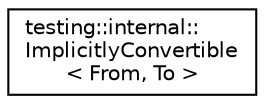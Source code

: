 digraph "Graphical Class Hierarchy"
{
  edge [fontname="Helvetica",fontsize="10",labelfontname="Helvetica",labelfontsize="10"];
  node [fontname="Helvetica",fontsize="10",shape=record];
  rankdir="LR";
  Node1 [label="testing::internal::\lImplicitlyConvertible\l\< From, To \>",height=0.2,width=0.4,color="black", fillcolor="white", style="filled",URL="$classtesting_1_1internal_1_1_implicitly_convertible.html"];
}

